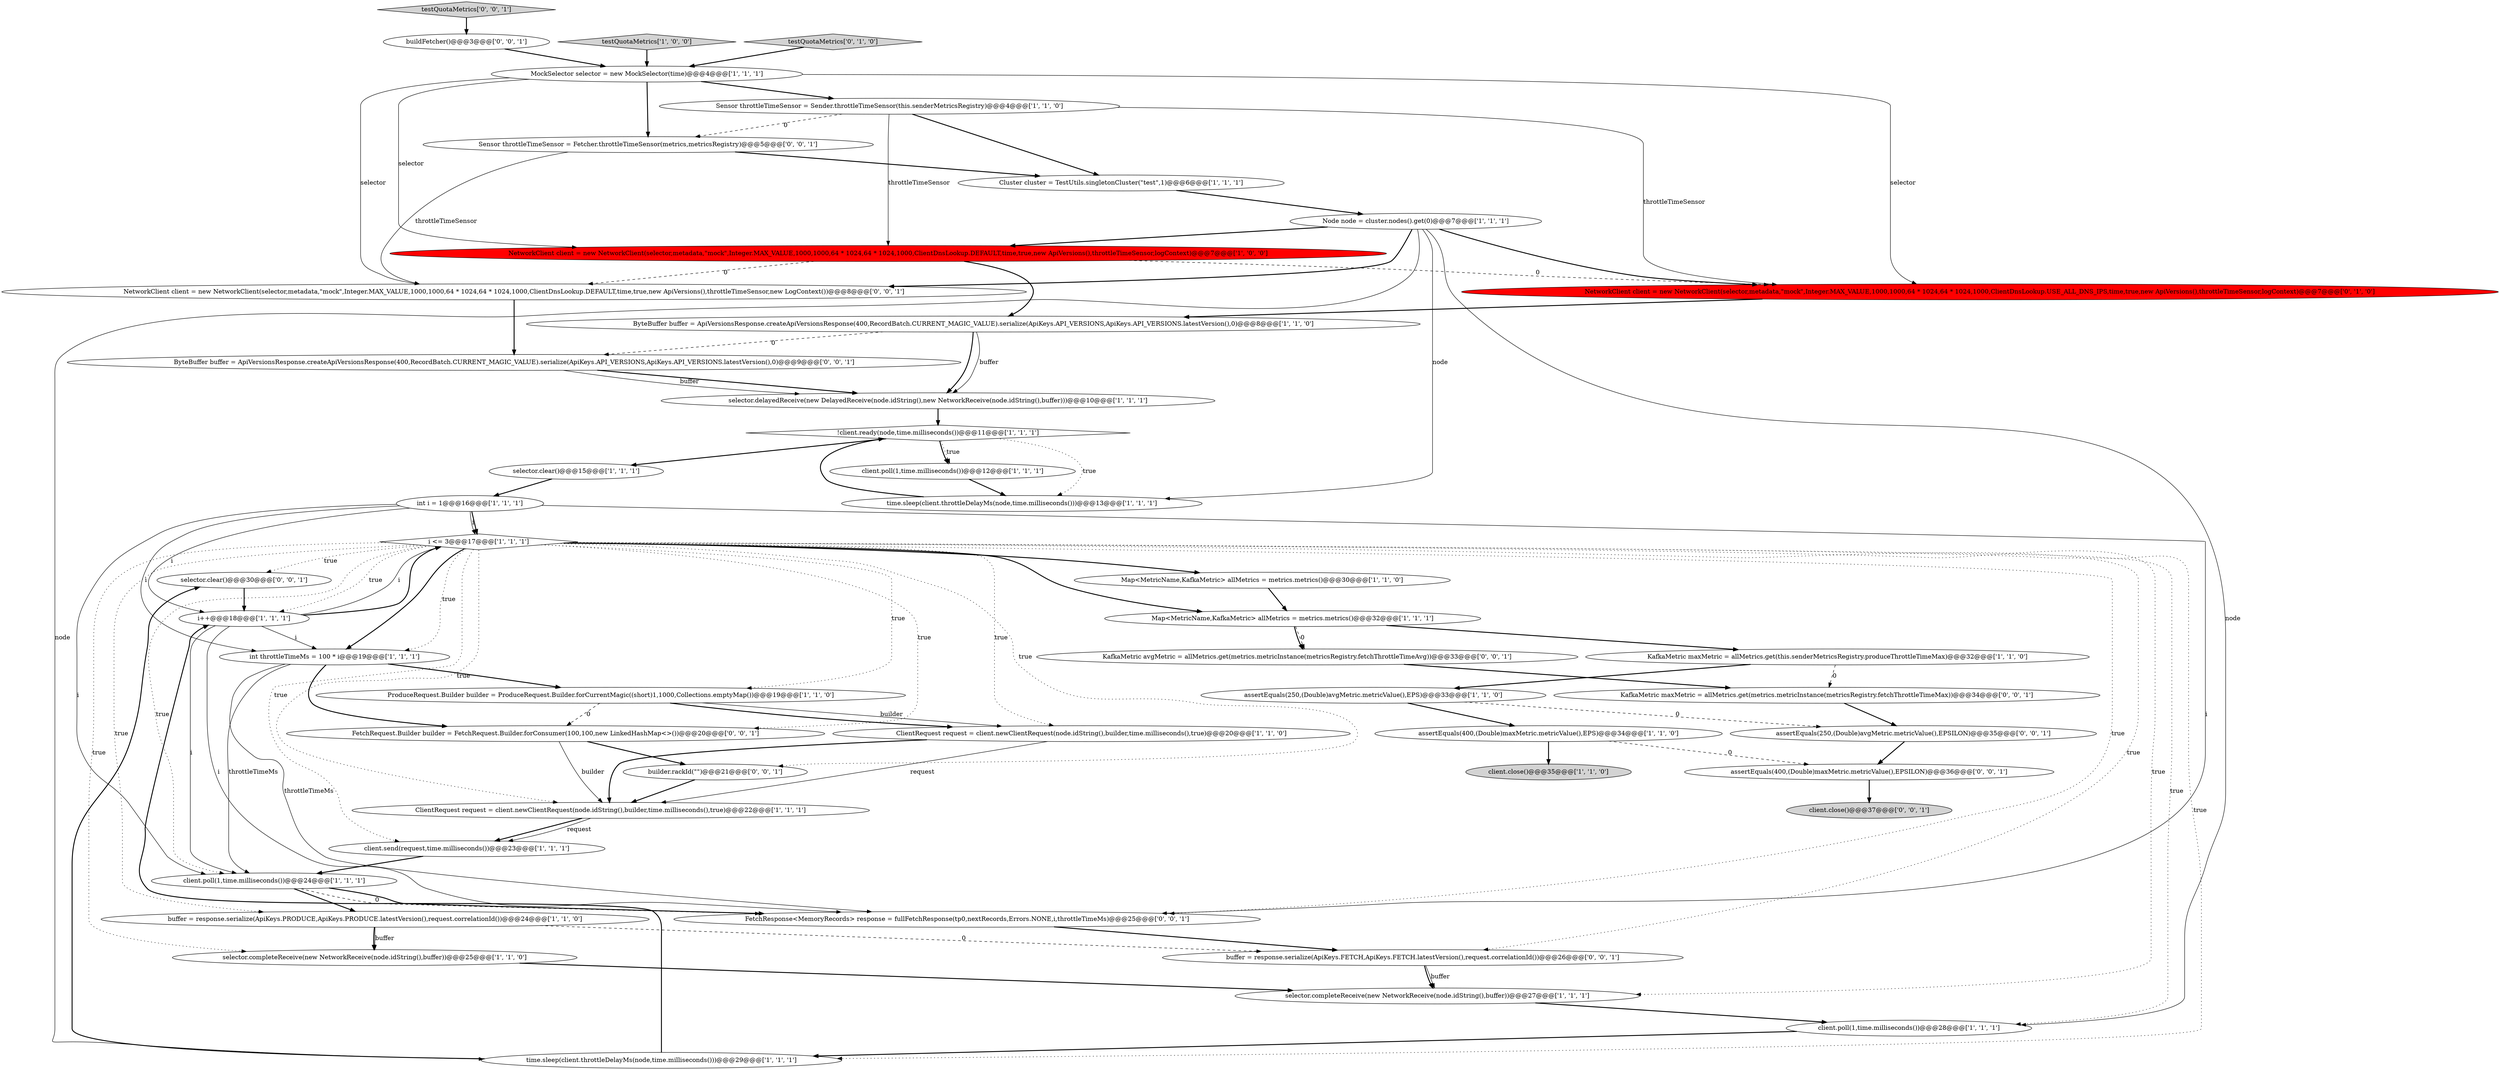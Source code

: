 digraph {
36 [style = filled, label = "assertEquals(400,(Double)maxMetric.metricValue(),EPSILON)@@@36@@@['0', '0', '1']", fillcolor = white, shape = ellipse image = "AAA0AAABBB3BBB"];
48 [style = filled, label = "selector.clear()@@@30@@@['0', '0', '1']", fillcolor = white, shape = ellipse image = "AAA0AAABBB3BBB"];
44 [style = filled, label = "assertEquals(250,(Double)avgMetric.metricValue(),EPSILON)@@@35@@@['0', '0', '1']", fillcolor = white, shape = ellipse image = "AAA0AAABBB3BBB"];
18 [style = filled, label = "buffer = response.serialize(ApiKeys.PRODUCE,ApiKeys.PRODUCE.latestVersion(),request.correlationId())@@@24@@@['1', '1', '0']", fillcolor = white, shape = ellipse image = "AAA0AAABBB1BBB"];
35 [style = filled, label = "testQuotaMetrics['0', '0', '1']", fillcolor = lightgray, shape = diamond image = "AAA0AAABBB3BBB"];
29 [style = filled, label = "i <= 3@@@17@@@['1', '1', '1']", fillcolor = white, shape = diamond image = "AAA0AAABBB1BBB"];
20 [style = filled, label = "!client.ready(node,time.milliseconds())@@@11@@@['1', '1', '1']", fillcolor = white, shape = diamond image = "AAA0AAABBB1BBB"];
9 [style = filled, label = "ByteBuffer buffer = ApiVersionsResponse.createApiVersionsResponse(400,RecordBatch.CURRENT_MAGIC_VALUE).serialize(ApiKeys.API_VERSIONS,ApiKeys.API_VERSIONS.latestVersion(),0)@@@8@@@['1', '1', '0']", fillcolor = white, shape = ellipse image = "AAA0AAABBB1BBB"];
43 [style = filled, label = "client.close()@@@37@@@['0', '0', '1']", fillcolor = lightgray, shape = ellipse image = "AAA0AAABBB3BBB"];
19 [style = filled, label = "selector.completeReceive(new NetworkReceive(node.idString(),buffer))@@@27@@@['1', '1', '1']", fillcolor = white, shape = ellipse image = "AAA0AAABBB1BBB"];
1 [style = filled, label = "selector.completeReceive(new NetworkReceive(node.idString(),buffer))@@@25@@@['1', '1', '0']", fillcolor = white, shape = ellipse image = "AAA0AAABBB1BBB"];
5 [style = filled, label = "client.send(request,time.milliseconds())@@@23@@@['1', '1', '1']", fillcolor = white, shape = ellipse image = "AAA0AAABBB1BBB"];
17 [style = filled, label = "Map<MetricName,KafkaMetric> allMetrics = metrics.metrics()@@@32@@@['1', '1', '1']", fillcolor = white, shape = ellipse image = "AAA0AAABBB1BBB"];
3 [style = filled, label = "int throttleTimeMs = 100 * i@@@19@@@['1', '1', '1']", fillcolor = white, shape = ellipse image = "AAA0AAABBB1BBB"];
4 [style = filled, label = "Sensor throttleTimeSensor = Sender.throttleTimeSensor(this.senderMetricsRegistry)@@@4@@@['1', '1', '0']", fillcolor = white, shape = ellipse image = "AAA0AAABBB1BBB"];
24 [style = filled, label = "time.sleep(client.throttleDelayMs(node,time.milliseconds()))@@@29@@@['1', '1', '1']", fillcolor = white, shape = ellipse image = "AAA0AAABBB1BBB"];
10 [style = filled, label = "int i = 1@@@16@@@['1', '1', '1']", fillcolor = white, shape = ellipse image = "AAA0AAABBB1BBB"];
25 [style = filled, label = "i++@@@18@@@['1', '1', '1']", fillcolor = white, shape = ellipse image = "AAA0AAABBB1BBB"];
46 [style = filled, label = "KafkaMetric maxMetric = allMetrics.get(metrics.metricInstance(metricsRegistry.fetchThrottleTimeMax))@@@34@@@['0', '0', '1']", fillcolor = white, shape = ellipse image = "AAA0AAABBB3BBB"];
40 [style = filled, label = "Sensor throttleTimeSensor = Fetcher.throttleTimeSensor(metrics,metricsRegistry)@@@5@@@['0', '0', '1']", fillcolor = white, shape = ellipse image = "AAA0AAABBB3BBB"];
2 [style = filled, label = "selector.delayedReceive(new DelayedReceive(node.idString(),new NetworkReceive(node.idString(),buffer)))@@@10@@@['1', '1', '1']", fillcolor = white, shape = ellipse image = "AAA0AAABBB1BBB"];
31 [style = filled, label = "client.poll(1,time.milliseconds())@@@24@@@['1', '1', '1']", fillcolor = white, shape = ellipse image = "AAA0AAABBB1BBB"];
0 [style = filled, label = "Map<MetricName,KafkaMetric> allMetrics = metrics.metrics()@@@30@@@['1', '1', '0']", fillcolor = white, shape = ellipse image = "AAA0AAABBB1BBB"];
23 [style = filled, label = "ProduceRequest.Builder builder = ProduceRequest.Builder.forCurrentMagic((short)1,1000,Collections.emptyMap())@@@19@@@['1', '1', '0']", fillcolor = white, shape = ellipse image = "AAA0AAABBB1BBB"];
32 [style = filled, label = "NetworkClient client = new NetworkClient(selector,metadata,\"mock\",Integer.MAX_VALUE,1000,1000,64 * 1024,64 * 1024,1000,ClientDnsLookup.USE_ALL_DNS_IPS,time,true,new ApiVersions(),throttleTimeSensor,logContext)@@@7@@@['0', '1', '0']", fillcolor = red, shape = ellipse image = "AAA1AAABBB2BBB"];
30 [style = filled, label = "ClientRequest request = client.newClientRequest(node.idString(),builder,time.milliseconds(),true)@@@22@@@['1', '1', '1']", fillcolor = white, shape = ellipse image = "AAA0AAABBB1BBB"];
12 [style = filled, label = "client.poll(1,time.milliseconds())@@@28@@@['1', '1', '1']", fillcolor = white, shape = ellipse image = "AAA0AAABBB1BBB"];
38 [style = filled, label = "FetchResponse<MemoryRecords> response = fullFetchResponse(tp0,nextRecords,Errors.NONE,i,throttleTimeMs)@@@25@@@['0', '0', '1']", fillcolor = white, shape = ellipse image = "AAA0AAABBB3BBB"];
26 [style = filled, label = "Cluster cluster = TestUtils.singletonCluster(\"test\",1)@@@6@@@['1', '1', '1']", fillcolor = white, shape = ellipse image = "AAA0AAABBB1BBB"];
39 [style = filled, label = "buildFetcher()@@@3@@@['0', '0', '1']", fillcolor = white, shape = ellipse image = "AAA0AAABBB3BBB"];
16 [style = filled, label = "ClientRequest request = client.newClientRequest(node.idString(),builder,time.milliseconds(),true)@@@20@@@['1', '1', '0']", fillcolor = white, shape = ellipse image = "AAA0AAABBB1BBB"];
37 [style = filled, label = "FetchRequest.Builder builder = FetchRequest.Builder.forConsumer(100,100,new LinkedHashMap<>())@@@20@@@['0', '0', '1']", fillcolor = white, shape = ellipse image = "AAA0AAABBB3BBB"];
28 [style = filled, label = "assertEquals(250,(Double)avgMetric.metricValue(),EPS)@@@33@@@['1', '1', '0']", fillcolor = white, shape = ellipse image = "AAA0AAABBB1BBB"];
8 [style = filled, label = "KafkaMetric maxMetric = allMetrics.get(this.senderMetricsRegistry.produceThrottleTimeMax)@@@32@@@['1', '1', '0']", fillcolor = white, shape = ellipse image = "AAA0AAABBB1BBB"];
11 [style = filled, label = "selector.clear()@@@15@@@['1', '1', '1']", fillcolor = white, shape = ellipse image = "AAA0AAABBB1BBB"];
13 [style = filled, label = "assertEquals(400,(Double)maxMetric.metricValue(),EPS)@@@34@@@['1', '1', '0']", fillcolor = white, shape = ellipse image = "AAA0AAABBB1BBB"];
27 [style = filled, label = "testQuotaMetrics['1', '0', '0']", fillcolor = lightgray, shape = diamond image = "AAA0AAABBB1BBB"];
14 [style = filled, label = "MockSelector selector = new MockSelector(time)@@@4@@@['1', '1', '1']", fillcolor = white, shape = ellipse image = "AAA0AAABBB1BBB"];
7 [style = filled, label = "client.close()@@@35@@@['1', '1', '0']", fillcolor = lightgray, shape = ellipse image = "AAA0AAABBB1BBB"];
34 [style = filled, label = "buffer = response.serialize(ApiKeys.FETCH,ApiKeys.FETCH.latestVersion(),request.correlationId())@@@26@@@['0', '0', '1']", fillcolor = white, shape = ellipse image = "AAA0AAABBB3BBB"];
42 [style = filled, label = "KafkaMetric avgMetric = allMetrics.get(metrics.metricInstance(metricsRegistry.fetchThrottleTimeAvg))@@@33@@@['0', '0', '1']", fillcolor = white, shape = ellipse image = "AAA0AAABBB3BBB"];
41 [style = filled, label = "ByteBuffer buffer = ApiVersionsResponse.createApiVersionsResponse(400,RecordBatch.CURRENT_MAGIC_VALUE).serialize(ApiKeys.API_VERSIONS,ApiKeys.API_VERSIONS.latestVersion(),0)@@@9@@@['0', '0', '1']", fillcolor = white, shape = ellipse image = "AAA0AAABBB3BBB"];
45 [style = filled, label = "builder.rackId(\"\")@@@21@@@['0', '0', '1']", fillcolor = white, shape = ellipse image = "AAA0AAABBB3BBB"];
22 [style = filled, label = "NetworkClient client = new NetworkClient(selector,metadata,\"mock\",Integer.MAX_VALUE,1000,1000,64 * 1024,64 * 1024,1000,ClientDnsLookup.DEFAULT,time,true,new ApiVersions(),throttleTimeSensor,logContext)@@@7@@@['1', '0', '0']", fillcolor = red, shape = ellipse image = "AAA1AAABBB1BBB"];
6 [style = filled, label = "time.sleep(client.throttleDelayMs(node,time.milliseconds()))@@@13@@@['1', '1', '1']", fillcolor = white, shape = ellipse image = "AAA0AAABBB1BBB"];
33 [style = filled, label = "testQuotaMetrics['0', '1', '0']", fillcolor = lightgray, shape = diamond image = "AAA0AAABBB2BBB"];
47 [style = filled, label = "NetworkClient client = new NetworkClient(selector,metadata,\"mock\",Integer.MAX_VALUE,1000,1000,64 * 1024,64 * 1024,1000,ClientDnsLookup.DEFAULT,time,true,new ApiVersions(),throttleTimeSensor,new LogContext())@@@8@@@['0', '0', '1']", fillcolor = white, shape = ellipse image = "AAA0AAABBB3BBB"];
15 [style = filled, label = "Node node = cluster.nodes().get(0)@@@7@@@['1', '1', '1']", fillcolor = white, shape = ellipse image = "AAA0AAABBB1BBB"];
21 [style = filled, label = "client.poll(1,time.milliseconds())@@@12@@@['1', '1', '1']", fillcolor = white, shape = ellipse image = "AAA0AAABBB1BBB"];
4->22 [style = solid, label="throttleTimeSensor"];
29->48 [style = dotted, label="true"];
29->5 [style = dotted, label="true"];
29->0 [style = bold, label=""];
39->14 [style = bold, label=""];
3->31 [style = solid, label="throttleTimeMs"];
29->23 [style = dotted, label="true"];
25->29 [style = bold, label=""];
45->30 [style = bold, label=""];
4->32 [style = solid, label="throttleTimeSensor"];
10->38 [style = solid, label="i"];
15->12 [style = solid, label="node"];
18->1 [style = solid, label="buffer"];
26->15 [style = bold, label=""];
40->26 [style = bold, label=""];
9->41 [style = dashed, label="0"];
3->38 [style = solid, label="throttleTimeMs"];
29->16 [style = dotted, label="true"];
8->28 [style = bold, label=""];
29->18 [style = dotted, label="true"];
2->20 [style = bold, label=""];
42->46 [style = bold, label=""];
14->22 [style = solid, label="selector"];
34->19 [style = bold, label=""];
19->12 [style = bold, label=""];
9->2 [style = bold, label=""];
0->17 [style = bold, label=""];
22->9 [style = bold, label=""];
15->6 [style = solid, label="node"];
14->32 [style = solid, label="selector"];
8->46 [style = dashed, label="0"];
17->42 [style = bold, label=""];
41->2 [style = bold, label=""];
3->23 [style = bold, label=""];
31->38 [style = dashed, label="0"];
34->19 [style = solid, label="buffer"];
18->1 [style = bold, label=""];
37->30 [style = solid, label="builder"];
47->41 [style = bold, label=""];
37->45 [style = bold, label=""];
15->47 [style = bold, label=""];
1->19 [style = bold, label=""];
20->6 [style = dotted, label="true"];
41->2 [style = solid, label="buffer"];
29->19 [style = dotted, label="true"];
14->4 [style = bold, label=""];
46->44 [style = bold, label=""];
36->43 [style = bold, label=""];
17->8 [style = bold, label=""];
29->1 [style = dotted, label="true"];
29->17 [style = bold, label=""];
3->37 [style = bold, label=""];
27->14 [style = bold, label=""];
29->34 [style = dotted, label="true"];
35->39 [style = bold, label=""];
31->38 [style = bold, label=""];
12->24 [style = bold, label=""];
25->31 [style = solid, label="i"];
17->42 [style = dashed, label="0"];
40->47 [style = solid, label="throttleTimeSensor"];
23->37 [style = dashed, label="0"];
15->22 [style = bold, label=""];
6->20 [style = bold, label=""];
18->34 [style = dashed, label="0"];
32->9 [style = bold, label=""];
30->5 [style = bold, label=""];
11->10 [style = bold, label=""];
14->47 [style = solid, label="selector"];
24->25 [style = bold, label=""];
16->30 [style = bold, label=""];
25->38 [style = solid, label="i"];
38->34 [style = bold, label=""];
29->24 [style = dotted, label="true"];
29->3 [style = dotted, label="true"];
29->25 [style = dotted, label="true"];
20->11 [style = bold, label=""];
25->29 [style = solid, label="i"];
33->14 [style = bold, label=""];
22->47 [style = dashed, label="0"];
23->16 [style = bold, label=""];
44->36 [style = bold, label=""];
13->36 [style = dashed, label="0"];
30->5 [style = solid, label="request"];
21->6 [style = bold, label=""];
29->3 [style = bold, label=""];
4->26 [style = bold, label=""];
31->18 [style = bold, label=""];
28->13 [style = bold, label=""];
29->38 [style = dotted, label="true"];
16->30 [style = solid, label="request"];
23->16 [style = solid, label="builder"];
20->21 [style = dotted, label="true"];
29->12 [style = dotted, label="true"];
22->32 [style = dashed, label="0"];
29->37 [style = dotted, label="true"];
20->21 [style = bold, label=""];
10->31 [style = solid, label="i"];
29->45 [style = dotted, label="true"];
15->24 [style = solid, label="node"];
5->31 [style = bold, label=""];
10->29 [style = bold, label=""];
9->2 [style = solid, label="buffer"];
13->7 [style = bold, label=""];
28->44 [style = dashed, label="0"];
10->25 [style = solid, label="i"];
10->29 [style = solid, label="i"];
48->25 [style = bold, label=""];
29->30 [style = dotted, label="true"];
25->3 [style = solid, label="i"];
4->40 [style = dashed, label="0"];
15->32 [style = bold, label=""];
14->40 [style = bold, label=""];
24->48 [style = bold, label=""];
10->3 [style = solid, label="i"];
29->31 [style = dotted, label="true"];
}

